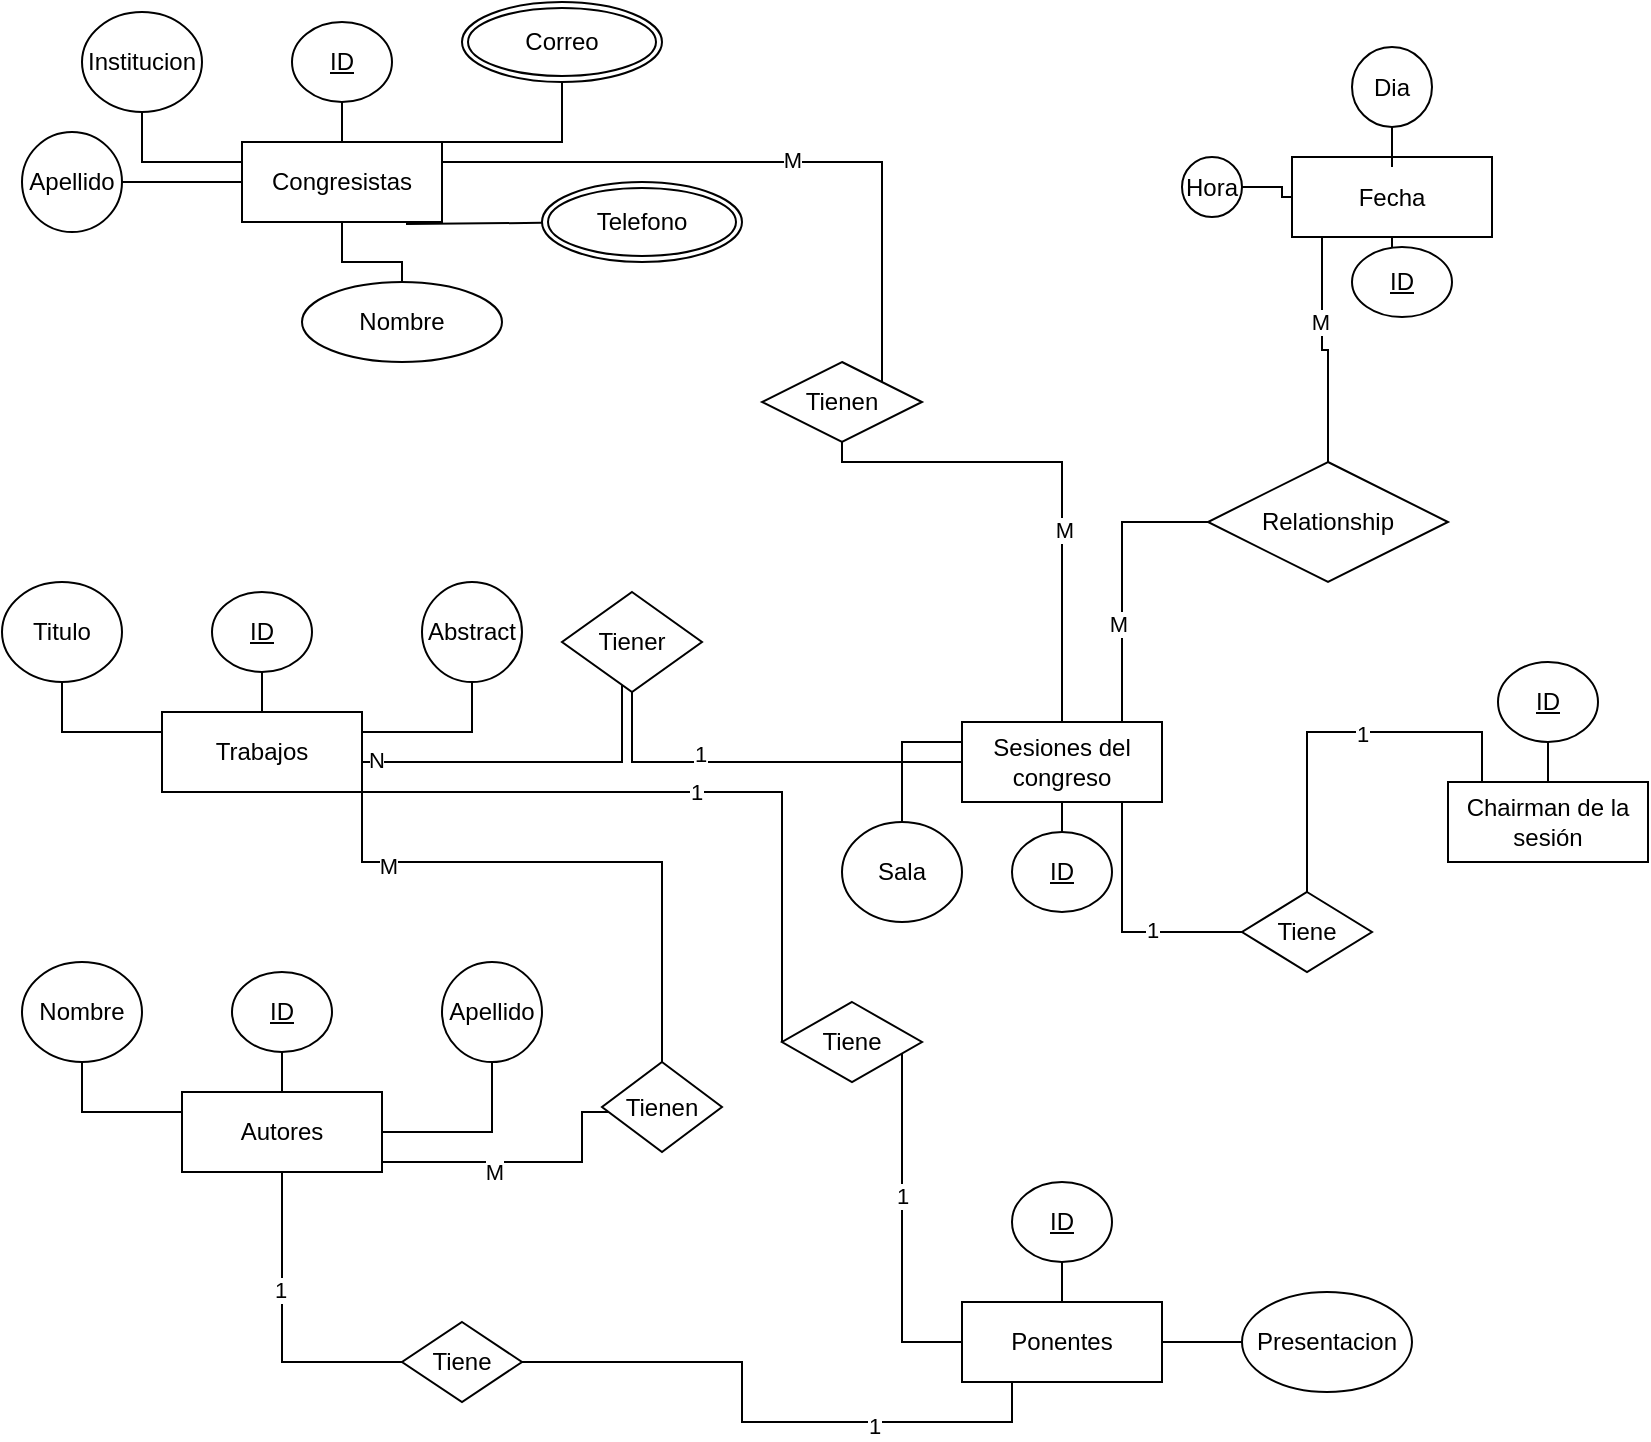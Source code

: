 <mxfile version="21.7.4" type="google">
  <diagram id="R2lEEEUBdFMjLlhIrx00" name="Page-1">
    <mxGraphModel grid="1" page="1" gridSize="10" guides="1" tooltips="1" connect="1" arrows="1" fold="1" pageScale="1" pageWidth="850" pageHeight="1100" math="0" shadow="0" extFonts="Permanent Marker^https://fonts.googleapis.com/css?family=Permanent+Marker">
      <root>
        <mxCell id="0" />
        <mxCell id="1" parent="0" />
        <mxCell id="IuiCC5z9jBLQKm-Q44v0-9" style="rounded=0;orthogonalLoop=1;jettySize=auto;html=1;endArrow=none;endFill=0;entryX=0.5;entryY=0;entryDx=0;entryDy=0;" edge="1" parent="1" source="IuiCC5z9jBLQKm-Q44v0-1" target="IuiCC5z9jBLQKm-Q44v0-8">
          <mxGeometry relative="1" as="geometry">
            <mxPoint x="169.5" y="195" as="sourcePoint" />
            <mxPoint x="169.5" y="285" as="targetPoint" />
            <Array as="points">
              <mxPoint x="170" y="200" />
              <mxPoint x="200" y="200" />
            </Array>
          </mxGeometry>
        </mxCell>
        <mxCell id="IuiCC5z9jBLQKm-Q44v0-1" value="Congresistas" style="whiteSpace=wrap;html=1;align=center;" vertex="1" parent="1">
          <mxGeometry x="120" y="140" width="100" height="40" as="geometry" />
        </mxCell>
        <mxCell id="IuiCC5z9jBLQKm-Q44v0-3" style="rounded=0;orthogonalLoop=1;jettySize=auto;html=1;endArrow=none;endFill=0;" edge="1" parent="1" source="IuiCC5z9jBLQKm-Q44v0-2" target="IuiCC5z9jBLQKm-Q44v0-1">
          <mxGeometry relative="1" as="geometry" />
        </mxCell>
        <mxCell id="IuiCC5z9jBLQKm-Q44v0-2" value="ID" style="ellipse;whiteSpace=wrap;html=1;align=center;fontStyle=4;" vertex="1" parent="1">
          <mxGeometry x="145" y="80" width="50" height="40" as="geometry" />
        </mxCell>
        <mxCell id="IuiCC5z9jBLQKm-Q44v0-10" style="rounded=0;orthogonalLoop=1;jettySize=auto;html=1;endArrow=none;endFill=0;" edge="1" parent="1" source="IuiCC5z9jBLQKm-Q44v0-4" target="IuiCC5z9jBLQKm-Q44v0-1">
          <mxGeometry relative="1" as="geometry" />
        </mxCell>
        <mxCell id="IuiCC5z9jBLQKm-Q44v0-4" value="Apellido" style="ellipse;whiteSpace=wrap;html=1;align=center;" vertex="1" parent="1">
          <mxGeometry x="10" y="135" width="50" height="50" as="geometry" />
        </mxCell>
        <mxCell id="IuiCC5z9jBLQKm-Q44v0-12" style="rounded=0;orthogonalLoop=1;jettySize=auto;html=1;endArrow=none;endFill=0;entryX=0;entryY=0.25;entryDx=0;entryDy=0;" edge="1" parent="1" source="IuiCC5z9jBLQKm-Q44v0-5" target="IuiCC5z9jBLQKm-Q44v0-1">
          <mxGeometry relative="1" as="geometry">
            <Array as="points">
              <mxPoint x="70" y="150" />
            </Array>
          </mxGeometry>
        </mxCell>
        <mxCell id="IuiCC5z9jBLQKm-Q44v0-5" value="Institucion" style="ellipse;whiteSpace=wrap;html=1;align=center;" vertex="1" parent="1">
          <mxGeometry x="40" y="75" width="60" height="50" as="geometry" />
        </mxCell>
        <mxCell id="IuiCC5z9jBLQKm-Q44v0-13" style="rounded=0;orthogonalLoop=1;jettySize=auto;html=1;entryX=0.82;entryY=1.025;entryDx=0;entryDy=0;entryPerimeter=0;endArrow=none;endFill=0;" edge="1" parent="1" source="IuiCC5z9jBLQKm-Q44v0-6" target="IuiCC5z9jBLQKm-Q44v0-1">
          <mxGeometry relative="1" as="geometry" />
        </mxCell>
        <mxCell id="IuiCC5z9jBLQKm-Q44v0-6" value="Telefono" style="ellipse;shape=doubleEllipse;margin=3;whiteSpace=wrap;html=1;align=center;" vertex="1" parent="1">
          <mxGeometry x="270" y="160" width="100" height="40" as="geometry" />
        </mxCell>
        <mxCell id="IuiCC5z9jBLQKm-Q44v0-11" style="rounded=0;orthogonalLoop=1;jettySize=auto;html=1;entryX=1;entryY=0;entryDx=0;entryDy=0;endArrow=none;endFill=0;" edge="1" parent="1" source="IuiCC5z9jBLQKm-Q44v0-7" target="IuiCC5z9jBLQKm-Q44v0-1">
          <mxGeometry relative="1" as="geometry">
            <Array as="points">
              <mxPoint x="280" y="140" />
            </Array>
          </mxGeometry>
        </mxCell>
        <mxCell id="IuiCC5z9jBLQKm-Q44v0-7" value="Correo" style="ellipse;shape=doubleEllipse;margin=3;whiteSpace=wrap;html=1;align=center;" vertex="1" parent="1">
          <mxGeometry x="230" y="70" width="100" height="40" as="geometry" />
        </mxCell>
        <mxCell id="IuiCC5z9jBLQKm-Q44v0-8" value="Nombre&lt;br&gt;" style="ellipse;whiteSpace=wrap;html=1;align=center;" vertex="1" parent="1">
          <mxGeometry x="150" y="210" width="100" height="40" as="geometry" />
        </mxCell>
        <mxCell id="IuiCC5z9jBLQKm-Q44v0-22" value="Trabajos" style="whiteSpace=wrap;html=1;align=center;" vertex="1" parent="1">
          <mxGeometry x="80" y="425" width="100" height="40" as="geometry" />
        </mxCell>
        <mxCell id="IuiCC5z9jBLQKm-Q44v0-23" style="rounded=0;orthogonalLoop=1;jettySize=auto;html=1;endArrow=none;endFill=0;" edge="1" parent="1" source="IuiCC5z9jBLQKm-Q44v0-24" target="IuiCC5z9jBLQKm-Q44v0-22">
          <mxGeometry relative="1" as="geometry" />
        </mxCell>
        <mxCell id="IuiCC5z9jBLQKm-Q44v0-24" value="ID" style="ellipse;whiteSpace=wrap;html=1;align=center;fontStyle=4;" vertex="1" parent="1">
          <mxGeometry x="105" y="365" width="50" height="40" as="geometry" />
        </mxCell>
        <mxCell id="IuiCC5z9jBLQKm-Q44v0-25" style="rounded=0;orthogonalLoop=1;jettySize=auto;html=1;endArrow=none;endFill=0;entryX=1;entryY=0.25;entryDx=0;entryDy=0;" edge="1" parent="1" source="IuiCC5z9jBLQKm-Q44v0-26" target="IuiCC5z9jBLQKm-Q44v0-22">
          <mxGeometry relative="1" as="geometry">
            <Array as="points">
              <mxPoint x="235" y="435" />
            </Array>
          </mxGeometry>
        </mxCell>
        <mxCell id="IuiCC5z9jBLQKm-Q44v0-26" value="Abstract" style="ellipse;whiteSpace=wrap;html=1;align=center;" vertex="1" parent="1">
          <mxGeometry x="210" y="360" width="50" height="50" as="geometry" />
        </mxCell>
        <mxCell id="IuiCC5z9jBLQKm-Q44v0-27" style="rounded=0;orthogonalLoop=1;jettySize=auto;html=1;endArrow=none;endFill=0;entryX=0;entryY=0.25;entryDx=0;entryDy=0;" edge="1" parent="1" source="IuiCC5z9jBLQKm-Q44v0-28" target="IuiCC5z9jBLQKm-Q44v0-22">
          <mxGeometry relative="1" as="geometry">
            <Array as="points">
              <mxPoint x="30" y="435" />
            </Array>
          </mxGeometry>
        </mxCell>
        <mxCell id="IuiCC5z9jBLQKm-Q44v0-28" value="Titulo" style="ellipse;whiteSpace=wrap;html=1;align=center;" vertex="1" parent="1">
          <mxGeometry y="360" width="60" height="50" as="geometry" />
        </mxCell>
        <mxCell id="IuiCC5z9jBLQKm-Q44v0-35" value="Autores" style="whiteSpace=wrap;html=1;align=center;" vertex="1" parent="1">
          <mxGeometry x="90" y="615" width="100" height="40" as="geometry" />
        </mxCell>
        <mxCell id="IuiCC5z9jBLQKm-Q44v0-36" style="rounded=0;orthogonalLoop=1;jettySize=auto;html=1;endArrow=none;endFill=0;" edge="1" parent="1" source="IuiCC5z9jBLQKm-Q44v0-37" target="IuiCC5z9jBLQKm-Q44v0-35">
          <mxGeometry relative="1" as="geometry" />
        </mxCell>
        <mxCell id="IuiCC5z9jBLQKm-Q44v0-37" value="ID" style="ellipse;whiteSpace=wrap;html=1;align=center;fontStyle=4;" vertex="1" parent="1">
          <mxGeometry x="115" y="555" width="50" height="40" as="geometry" />
        </mxCell>
        <mxCell id="IuiCC5z9jBLQKm-Q44v0-38" style="rounded=0;orthogonalLoop=1;jettySize=auto;html=1;endArrow=none;endFill=0;" edge="1" parent="1" source="IuiCC5z9jBLQKm-Q44v0-39" target="IuiCC5z9jBLQKm-Q44v0-35">
          <mxGeometry relative="1" as="geometry">
            <Array as="points">
              <mxPoint x="245" y="635" />
            </Array>
          </mxGeometry>
        </mxCell>
        <mxCell id="IuiCC5z9jBLQKm-Q44v0-39" value="Apellido" style="ellipse;whiteSpace=wrap;html=1;align=center;" vertex="1" parent="1">
          <mxGeometry x="220" y="550" width="50" height="50" as="geometry" />
        </mxCell>
        <mxCell id="IuiCC5z9jBLQKm-Q44v0-40" style="rounded=0;orthogonalLoop=1;jettySize=auto;html=1;endArrow=none;endFill=0;entryX=0;entryY=0.25;entryDx=0;entryDy=0;" edge="1" parent="1" source="IuiCC5z9jBLQKm-Q44v0-41" target="IuiCC5z9jBLQKm-Q44v0-35">
          <mxGeometry relative="1" as="geometry">
            <Array as="points">
              <mxPoint x="40" y="625" />
            </Array>
          </mxGeometry>
        </mxCell>
        <mxCell id="IuiCC5z9jBLQKm-Q44v0-41" value="Nombre" style="ellipse;whiteSpace=wrap;html=1;align=center;" vertex="1" parent="1">
          <mxGeometry x="10" y="550" width="60" height="50" as="geometry" />
        </mxCell>
        <mxCell id="IuiCC5z9jBLQKm-Q44v0-42" value="Sesiones del congreso" style="whiteSpace=wrap;html=1;align=center;" vertex="1" parent="1">
          <mxGeometry x="480" y="430" width="100" height="40" as="geometry" />
        </mxCell>
        <mxCell id="IuiCC5z9jBLQKm-Q44v0-43" style="rounded=0;orthogonalLoop=1;jettySize=auto;html=1;endArrow=none;endFill=0;" edge="1" parent="1" source="IuiCC5z9jBLQKm-Q44v0-44" target="IuiCC5z9jBLQKm-Q44v0-42">
          <mxGeometry relative="1" as="geometry" />
        </mxCell>
        <mxCell id="IuiCC5z9jBLQKm-Q44v0-44" value="ID" style="ellipse;whiteSpace=wrap;html=1;align=center;fontStyle=4;" vertex="1" parent="1">
          <mxGeometry x="505" y="485" width="50" height="40" as="geometry" />
        </mxCell>
        <mxCell id="IuiCC5z9jBLQKm-Q44v0-47" style="rounded=0;orthogonalLoop=1;jettySize=auto;html=1;endArrow=none;endFill=0;entryX=0;entryY=0.25;entryDx=0;entryDy=0;" edge="1" parent="1" source="IuiCC5z9jBLQKm-Q44v0-48" target="IuiCC5z9jBLQKm-Q44v0-42">
          <mxGeometry relative="1" as="geometry">
            <Array as="points">
              <mxPoint x="450" y="440" />
            </Array>
          </mxGeometry>
        </mxCell>
        <mxCell id="IuiCC5z9jBLQKm-Q44v0-48" value="Sala" style="ellipse;whiteSpace=wrap;html=1;align=center;" vertex="1" parent="1">
          <mxGeometry x="420" y="480" width="60" height="50" as="geometry" />
        </mxCell>
        <mxCell id="IuiCC5z9jBLQKm-Q44v0-50" value="Ponentes" style="whiteSpace=wrap;html=1;align=center;" vertex="1" parent="1">
          <mxGeometry x="480" y="720" width="100" height="40" as="geometry" />
        </mxCell>
        <mxCell id="IuiCC5z9jBLQKm-Q44v0-55" style="rounded=0;orthogonalLoop=1;jettySize=auto;html=1;endArrow=none;endFill=0;" edge="1" parent="1" source="IuiCC5z9jBLQKm-Q44v0-51" target="IuiCC5z9jBLQKm-Q44v0-50">
          <mxGeometry relative="1" as="geometry" />
        </mxCell>
        <mxCell id="IuiCC5z9jBLQKm-Q44v0-51" value="ID" style="ellipse;whiteSpace=wrap;html=1;align=center;fontStyle=4;" vertex="1" parent="1">
          <mxGeometry x="505" y="660" width="50" height="40" as="geometry" />
        </mxCell>
        <mxCell id="IuiCC5z9jBLQKm-Q44v0-56" value="Chairman de la sesión" style="whiteSpace=wrap;html=1;align=center;" vertex="1" parent="1">
          <mxGeometry x="723" y="460" width="100" height="40" as="geometry" />
        </mxCell>
        <mxCell id="IuiCC5z9jBLQKm-Q44v0-57" style="rounded=0;orthogonalLoop=1;jettySize=auto;html=1;endArrow=none;endFill=0;" edge="1" parent="1" source="IuiCC5z9jBLQKm-Q44v0-58" target="IuiCC5z9jBLQKm-Q44v0-56">
          <mxGeometry relative="1" as="geometry" />
        </mxCell>
        <mxCell id="IuiCC5z9jBLQKm-Q44v0-58" value="ID" style="ellipse;whiteSpace=wrap;html=1;align=center;fontStyle=4;" vertex="1" parent="1">
          <mxGeometry x="748" y="400" width="50" height="40" as="geometry" />
        </mxCell>
        <mxCell id="IuiCC5z9jBLQKm-Q44v0-60" style="rounded=0;orthogonalLoop=1;jettySize=auto;html=1;endArrow=none;endFill=0;" edge="1" parent="1" source="IuiCC5z9jBLQKm-Q44v0-59" target="IuiCC5z9jBLQKm-Q44v0-50">
          <mxGeometry relative="1" as="geometry" />
        </mxCell>
        <mxCell id="IuiCC5z9jBLQKm-Q44v0-59" value="Presentacion" style="ellipse;whiteSpace=wrap;html=1;align=center;" vertex="1" parent="1">
          <mxGeometry x="620" y="715" width="85" height="50" as="geometry" />
        </mxCell>
        <mxCell id="IuiCC5z9jBLQKm-Q44v0-63" style="edgeStyle=orthogonalEdgeStyle;rounded=0;orthogonalLoop=1;jettySize=auto;html=1;endArrow=none;endFill=0;" edge="1" parent="1" source="IuiCC5z9jBLQKm-Q44v0-61" target="IuiCC5z9jBLQKm-Q44v0-62">
          <mxGeometry relative="1" as="geometry" />
        </mxCell>
        <mxCell id="IuiCC5z9jBLQKm-Q44v0-61" value="Fecha" style="whiteSpace=wrap;html=1;align=center;" vertex="1" parent="1">
          <mxGeometry x="645" y="147.5" width="100" height="40" as="geometry" />
        </mxCell>
        <mxCell id="IuiCC5z9jBLQKm-Q44v0-62" value="ID" style="ellipse;whiteSpace=wrap;html=1;align=center;fontStyle=4;" vertex="1" parent="1">
          <mxGeometry x="675" y="192.5" width="50" height="35" as="geometry" />
        </mxCell>
        <mxCell id="IuiCC5z9jBLQKm-Q44v0-66" style="edgeStyle=orthogonalEdgeStyle;rounded=0;orthogonalLoop=1;jettySize=auto;html=1;endArrow=none;endFill=0;" edge="1" parent="1" source="IuiCC5z9jBLQKm-Q44v0-64" target="IuiCC5z9jBLQKm-Q44v0-61">
          <mxGeometry relative="1" as="geometry" />
        </mxCell>
        <mxCell id="IuiCC5z9jBLQKm-Q44v0-64" value="Dia" style="ellipse;whiteSpace=wrap;html=1;align=center;" vertex="1" parent="1">
          <mxGeometry x="675" y="92.5" width="40" height="40" as="geometry" />
        </mxCell>
        <mxCell id="IuiCC5z9jBLQKm-Q44v0-67" style="edgeStyle=orthogonalEdgeStyle;rounded=0;orthogonalLoop=1;jettySize=auto;html=1;endArrow=none;endFill=0;entryX=0;entryY=0.5;entryDx=0;entryDy=0;" edge="1" parent="1" source="IuiCC5z9jBLQKm-Q44v0-65" target="IuiCC5z9jBLQKm-Q44v0-61">
          <mxGeometry relative="1" as="geometry">
            <mxPoint x="615" y="237.5" as="targetPoint" />
          </mxGeometry>
        </mxCell>
        <mxCell id="IuiCC5z9jBLQKm-Q44v0-65" value="Hora" style="ellipse;whiteSpace=wrap;html=1;align=center;" vertex="1" parent="1">
          <mxGeometry x="590" y="147.5" width="30" height="30" as="geometry" />
        </mxCell>
        <mxCell id="IuiCC5z9jBLQKm-Q44v0-120" style="rounded=0;orthogonalLoop=1;jettySize=auto;html=1;edgeStyle=orthogonalEdgeStyle;endArrow=none;endFill=0;" edge="1" parent="1" source="IuiCC5z9jBLQKm-Q44v0-119" target="IuiCC5z9jBLQKm-Q44v0-35">
          <mxGeometry relative="1" as="geometry">
            <Array as="points">
              <mxPoint x="290" y="625" />
              <mxPoint x="290" y="650" />
            </Array>
          </mxGeometry>
        </mxCell>
        <mxCell id="IuiCC5z9jBLQKm-Q44v0-124" value="M" style="edgeLabel;html=1;align=center;verticalAlign=middle;resizable=0;points=[];" connectable="0" vertex="1" parent="IuiCC5z9jBLQKm-Q44v0-120">
          <mxGeometry x="-0.133" y="1" relative="1" as="geometry">
            <mxPoint x="-23" y="4" as="offset" />
          </mxGeometry>
        </mxCell>
        <mxCell id="IuiCC5z9jBLQKm-Q44v0-121" style="rounded=0;orthogonalLoop=1;jettySize=auto;html=1;entryX=1;entryY=0.75;entryDx=0;entryDy=0;edgeStyle=orthogonalEdgeStyle;endArrow=none;endFill=0;" edge="1" parent="1" source="IuiCC5z9jBLQKm-Q44v0-119" target="IuiCC5z9jBLQKm-Q44v0-22">
          <mxGeometry relative="1" as="geometry">
            <Array as="points">
              <mxPoint x="330" y="500" />
              <mxPoint x="180" y="500" />
            </Array>
          </mxGeometry>
        </mxCell>
        <mxCell id="IuiCC5z9jBLQKm-Q44v0-123" value="M" style="edgeLabel;html=1;align=center;verticalAlign=middle;resizable=0;points=[];" connectable="0" vertex="1" parent="IuiCC5z9jBLQKm-Q44v0-121">
          <mxGeometry x="0.611" y="2" relative="1" as="geometry">
            <mxPoint as="offset" />
          </mxGeometry>
        </mxCell>
        <mxCell id="IuiCC5z9jBLQKm-Q44v0-119" value="Tienen" style="shape=rhombus;perimeter=rhombusPerimeter;whiteSpace=wrap;html=1;align=center;" vertex="1" parent="1">
          <mxGeometry x="300" y="600" width="60" height="45" as="geometry" />
        </mxCell>
        <mxCell id="IuiCC5z9jBLQKm-Q44v0-126" style="edgeStyle=orthogonalEdgeStyle;rounded=0;orthogonalLoop=1;jettySize=auto;html=1;endArrow=none;endFill=0;" edge="1" parent="1" source="IuiCC5z9jBLQKm-Q44v0-125" target="IuiCC5z9jBLQKm-Q44v0-42">
          <mxGeometry relative="1" as="geometry">
            <Array as="points">
              <mxPoint x="315" y="450" />
            </Array>
          </mxGeometry>
        </mxCell>
        <mxCell id="IuiCC5z9jBLQKm-Q44v0-129" value="1" style="edgeLabel;html=1;align=center;verticalAlign=middle;resizable=0;points=[];" connectable="0" vertex="1" parent="IuiCC5z9jBLQKm-Q44v0-126">
          <mxGeometry x="-0.316" y="4" relative="1" as="geometry">
            <mxPoint as="offset" />
          </mxGeometry>
        </mxCell>
        <mxCell id="IuiCC5z9jBLQKm-Q44v0-127" style="edgeStyle=orthogonalEdgeStyle;rounded=0;orthogonalLoop=1;jettySize=auto;html=1;endArrow=none;endFill=0;" edge="1" parent="1" source="IuiCC5z9jBLQKm-Q44v0-125" target="IuiCC5z9jBLQKm-Q44v0-22">
          <mxGeometry relative="1" as="geometry">
            <Array as="points">
              <mxPoint x="310" y="450" />
            </Array>
          </mxGeometry>
        </mxCell>
        <mxCell id="IuiCC5z9jBLQKm-Q44v0-130" value="N" style="edgeLabel;html=1;align=center;verticalAlign=middle;resizable=0;points=[];" connectable="0" vertex="1" parent="IuiCC5z9jBLQKm-Q44v0-127">
          <mxGeometry x="0.914" y="-1" relative="1" as="geometry">
            <mxPoint as="offset" />
          </mxGeometry>
        </mxCell>
        <mxCell id="IuiCC5z9jBLQKm-Q44v0-125" value="Tiener" style="shape=rhombus;perimeter=rhombusPerimeter;whiteSpace=wrap;html=1;align=center;" vertex="1" parent="1">
          <mxGeometry x="280" y="365" width="70" height="50" as="geometry" />
        </mxCell>
        <mxCell id="IuiCC5z9jBLQKm-Q44v0-134" style="edgeStyle=orthogonalEdgeStyle;rounded=0;orthogonalLoop=1;jettySize=auto;html=1;endArrow=none;endFill=0;" edge="1" parent="1" source="IuiCC5z9jBLQKm-Q44v0-132" target="IuiCC5z9jBLQKm-Q44v0-1">
          <mxGeometry relative="1" as="geometry">
            <Array as="points">
              <mxPoint x="440" y="150" />
            </Array>
          </mxGeometry>
        </mxCell>
        <mxCell id="IuiCC5z9jBLQKm-Q44v0-137" value="M" style="edgeLabel;html=1;align=center;verticalAlign=middle;resizable=0;points=[];" connectable="0" vertex="1" parent="IuiCC5z9jBLQKm-Q44v0-134">
          <mxGeometry x="-0.062" y="-1" relative="1" as="geometry">
            <mxPoint as="offset" />
          </mxGeometry>
        </mxCell>
        <mxCell id="IuiCC5z9jBLQKm-Q44v0-135" style="edgeStyle=orthogonalEdgeStyle;rounded=0;orthogonalLoop=1;jettySize=auto;html=1;endArrow=none;endFill=0;" edge="1" parent="1" source="IuiCC5z9jBLQKm-Q44v0-132" target="IuiCC5z9jBLQKm-Q44v0-42">
          <mxGeometry relative="1" as="geometry">
            <Array as="points">
              <mxPoint x="420" y="300" />
              <mxPoint x="530" y="300" />
            </Array>
          </mxGeometry>
        </mxCell>
        <mxCell id="IuiCC5z9jBLQKm-Q44v0-136" value="M" style="edgeLabel;html=1;align=center;verticalAlign=middle;resizable=0;points=[];" connectable="0" vertex="1" parent="IuiCC5z9jBLQKm-Q44v0-135">
          <mxGeometry x="0.229" y="1" relative="1" as="geometry">
            <mxPoint as="offset" />
          </mxGeometry>
        </mxCell>
        <mxCell id="IuiCC5z9jBLQKm-Q44v0-132" value="Tienen" style="shape=rhombus;perimeter=rhombusPerimeter;whiteSpace=wrap;html=1;align=center;" vertex="1" parent="1">
          <mxGeometry x="380" y="250" width="80" height="40" as="geometry" />
        </mxCell>
        <mxCell id="IuiCC5z9jBLQKm-Q44v0-139" style="edgeStyle=orthogonalEdgeStyle;rounded=0;orthogonalLoop=1;jettySize=auto;html=1;entryX=1;entryY=1;entryDx=0;entryDy=0;endArrow=none;endFill=0;" edge="1" parent="1" source="IuiCC5z9jBLQKm-Q44v0-138" target="IuiCC5z9jBLQKm-Q44v0-22">
          <mxGeometry relative="1" as="geometry">
            <Array as="points">
              <mxPoint x="390" y="465" />
            </Array>
          </mxGeometry>
        </mxCell>
        <mxCell id="IuiCC5z9jBLQKm-Q44v0-141" value="1" style="edgeLabel;html=1;align=center;verticalAlign=middle;resizable=0;points=[];" connectable="0" vertex="1" parent="IuiCC5z9jBLQKm-Q44v0-139">
          <mxGeometry x="0.003" relative="1" as="geometry">
            <mxPoint as="offset" />
          </mxGeometry>
        </mxCell>
        <mxCell id="IuiCC5z9jBLQKm-Q44v0-140" style="edgeStyle=orthogonalEdgeStyle;rounded=0;orthogonalLoop=1;jettySize=auto;html=1;endArrow=none;endFill=0;" edge="1" parent="1" source="IuiCC5z9jBLQKm-Q44v0-138" target="IuiCC5z9jBLQKm-Q44v0-50">
          <mxGeometry relative="1" as="geometry">
            <Array as="points">
              <mxPoint x="450" y="740" />
            </Array>
          </mxGeometry>
        </mxCell>
        <mxCell id="IuiCC5z9jBLQKm-Q44v0-143" value="1" style="edgeLabel;html=1;align=center;verticalAlign=middle;resizable=0;points=[];" connectable="0" vertex="1" parent="IuiCC5z9jBLQKm-Q44v0-140">
          <mxGeometry x="-0.186" relative="1" as="geometry">
            <mxPoint as="offset" />
          </mxGeometry>
        </mxCell>
        <mxCell id="IuiCC5z9jBLQKm-Q44v0-138" value="Tiene" style="shape=rhombus;perimeter=rhombusPerimeter;whiteSpace=wrap;html=1;align=center;" vertex="1" parent="1">
          <mxGeometry x="390" y="570" width="70" height="40" as="geometry" />
        </mxCell>
        <mxCell id="IuiCC5z9jBLQKm-Q44v0-145" style="edgeStyle=orthogonalEdgeStyle;rounded=0;orthogonalLoop=1;jettySize=auto;html=1;endArrow=none;endFill=0;" edge="1" parent="1" source="IuiCC5z9jBLQKm-Q44v0-144" target="IuiCC5z9jBLQKm-Q44v0-61">
          <mxGeometry relative="1" as="geometry">
            <Array as="points">
              <mxPoint x="663" y="244" />
              <mxPoint x="660" y="244" />
            </Array>
          </mxGeometry>
        </mxCell>
        <mxCell id="IuiCC5z9jBLQKm-Q44v0-148" value="M" style="edgeLabel;html=1;align=center;verticalAlign=middle;resizable=0;points=[];" connectable="0" vertex="1" parent="IuiCC5z9jBLQKm-Q44v0-145">
          <mxGeometry x="0.264" y="1" relative="1" as="geometry">
            <mxPoint as="offset" />
          </mxGeometry>
        </mxCell>
        <mxCell id="IuiCC5z9jBLQKm-Q44v0-146" style="edgeStyle=orthogonalEdgeStyle;rounded=0;orthogonalLoop=1;jettySize=auto;html=1;endArrow=none;endFill=0;" edge="1" parent="1" source="IuiCC5z9jBLQKm-Q44v0-144" target="IuiCC5z9jBLQKm-Q44v0-42">
          <mxGeometry relative="1" as="geometry">
            <Array as="points">
              <mxPoint x="560" y="330" />
            </Array>
          </mxGeometry>
        </mxCell>
        <mxCell id="IuiCC5z9jBLQKm-Q44v0-147" value="M" style="edgeLabel;html=1;align=center;verticalAlign=middle;resizable=0;points=[];" connectable="0" vertex="1" parent="IuiCC5z9jBLQKm-Q44v0-146">
          <mxGeometry x="0.315" y="-2" relative="1" as="geometry">
            <mxPoint as="offset" />
          </mxGeometry>
        </mxCell>
        <mxCell id="IuiCC5z9jBLQKm-Q44v0-144" value="Relationship" style="shape=rhombus;perimeter=rhombusPerimeter;whiteSpace=wrap;html=1;align=center;" vertex="1" parent="1">
          <mxGeometry x="603" y="300" width="120" height="60" as="geometry" />
        </mxCell>
        <mxCell id="IuiCC5z9jBLQKm-Q44v0-150" style="edgeStyle=orthogonalEdgeStyle;rounded=0;orthogonalLoop=1;jettySize=auto;html=1;entryX=0.5;entryY=1;entryDx=0;entryDy=0;endArrow=none;endFill=0;" edge="1" parent="1" source="IuiCC5z9jBLQKm-Q44v0-149" target="IuiCC5z9jBLQKm-Q44v0-35">
          <mxGeometry relative="1" as="geometry" />
        </mxCell>
        <mxCell id="IuiCC5z9jBLQKm-Q44v0-153" value="1" style="edgeLabel;html=1;align=center;verticalAlign=middle;resizable=0;points=[];" connectable="0" vertex="1" parent="IuiCC5z9jBLQKm-Q44v0-150">
          <mxGeometry x="0.239" y="1" relative="1" as="geometry">
            <mxPoint as="offset" />
          </mxGeometry>
        </mxCell>
        <mxCell id="IuiCC5z9jBLQKm-Q44v0-151" style="edgeStyle=orthogonalEdgeStyle;rounded=0;orthogonalLoop=1;jettySize=auto;html=1;entryX=0.25;entryY=1;entryDx=0;entryDy=0;endArrow=none;endFill=0;" edge="1" parent="1" source="IuiCC5z9jBLQKm-Q44v0-149" target="IuiCC5z9jBLQKm-Q44v0-50">
          <mxGeometry relative="1" as="geometry" />
        </mxCell>
        <mxCell id="IuiCC5z9jBLQKm-Q44v0-152" value="1" style="edgeLabel;html=1;align=center;verticalAlign=middle;resizable=0;points=[];" connectable="0" vertex="1" parent="IuiCC5z9jBLQKm-Q44v0-151">
          <mxGeometry x="0.397" y="-2" relative="1" as="geometry">
            <mxPoint as="offset" />
          </mxGeometry>
        </mxCell>
        <mxCell id="IuiCC5z9jBLQKm-Q44v0-149" value="Tiene" style="shape=rhombus;perimeter=rhombusPerimeter;whiteSpace=wrap;html=1;align=center;" vertex="1" parent="1">
          <mxGeometry x="200" y="730" width="60" height="40" as="geometry" />
        </mxCell>
        <mxCell id="IuiCC5z9jBLQKm-Q44v0-155" style="edgeStyle=orthogonalEdgeStyle;rounded=0;orthogonalLoop=1;jettySize=auto;html=1;endArrow=none;endFill=0;" edge="1" parent="1" source="IuiCC5z9jBLQKm-Q44v0-154" target="IuiCC5z9jBLQKm-Q44v0-42">
          <mxGeometry relative="1" as="geometry">
            <Array as="points">
              <mxPoint x="560" y="535" />
            </Array>
          </mxGeometry>
        </mxCell>
        <mxCell id="IuiCC5z9jBLQKm-Q44v0-157" value="1" style="edgeLabel;html=1;align=center;verticalAlign=middle;resizable=0;points=[];" connectable="0" vertex="1" parent="IuiCC5z9jBLQKm-Q44v0-155">
          <mxGeometry x="-0.28" y="-1" relative="1" as="geometry">
            <mxPoint as="offset" />
          </mxGeometry>
        </mxCell>
        <mxCell id="IuiCC5z9jBLQKm-Q44v0-156" style="edgeStyle=orthogonalEdgeStyle;rounded=0;orthogonalLoop=1;jettySize=auto;html=1;endArrow=none;endFill=0;" edge="1" parent="1" source="IuiCC5z9jBLQKm-Q44v0-154" target="IuiCC5z9jBLQKm-Q44v0-56">
          <mxGeometry relative="1" as="geometry">
            <Array as="points">
              <mxPoint x="740" y="435" />
            </Array>
          </mxGeometry>
        </mxCell>
        <mxCell id="IuiCC5z9jBLQKm-Q44v0-158" value="1" style="edgeLabel;html=1;align=center;verticalAlign=middle;resizable=0;points=[];" connectable="0" vertex="1" parent="IuiCC5z9jBLQKm-Q44v0-156">
          <mxGeometry x="0.117" y="-1" relative="1" as="geometry">
            <mxPoint as="offset" />
          </mxGeometry>
        </mxCell>
        <mxCell id="IuiCC5z9jBLQKm-Q44v0-154" value="Tiene" style="shape=rhombus;perimeter=rhombusPerimeter;whiteSpace=wrap;html=1;align=center;" vertex="1" parent="1">
          <mxGeometry x="620" y="515" width="65" height="40" as="geometry" />
        </mxCell>
      </root>
    </mxGraphModel>
  </diagram>
</mxfile>
